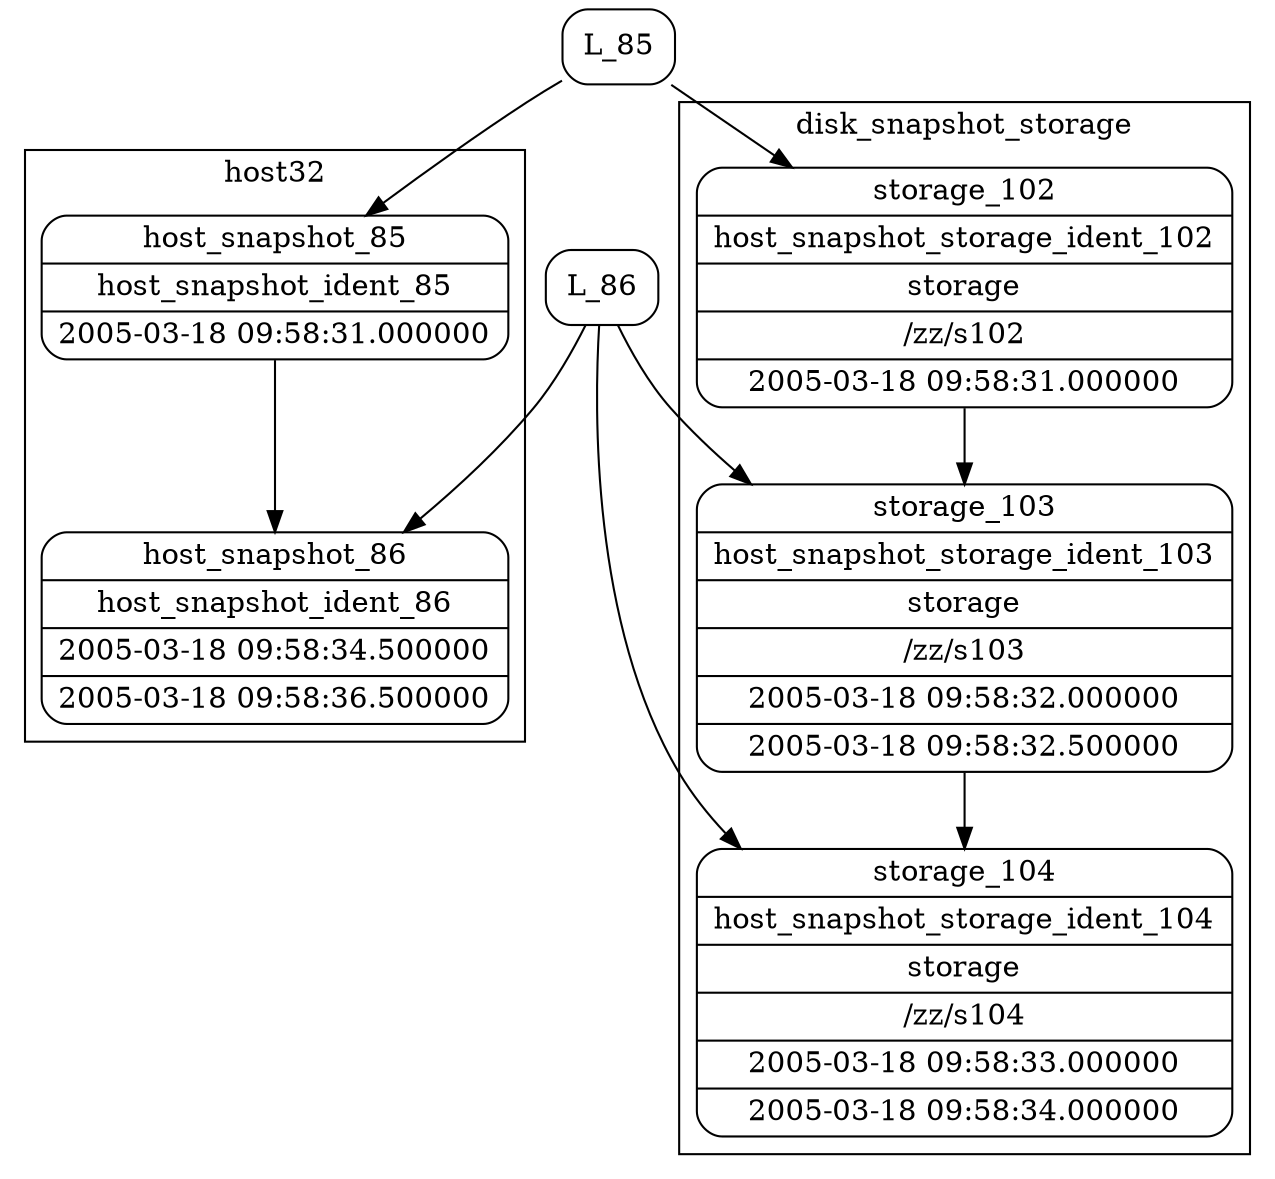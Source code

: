 digraph structs{
rankdir=TB
node[shape=record]
subgraph cluster_host32{
        label = "host32"
        node[shape=record]
        Host_snapshot_85 [label="{<f0> host_snapshot_85|<f1> host_snapshot_ident_85|<f2> 2005-03-18 09:58:31.000000}" shape=Mrecord];
Host_snapshot_86 [label="{<f0> host_snapshot_86|<f1> host_snapshot_ident_86|<f2> 2005-03-18 09:58:34.500000|<f3> 2005-03-18 09:58:36.500000}" shape=Mrecord];
Host_snapshot_85->Host_snapshot_86;
}
subgraph cluster_storage{
            label = "disk_snapshot_storage"
            node[shape=record]
            Storage_102 [label="{<f0> storage_102|<f1> host_snapshot_storage_ident_102|<f2> storage|<f3> /zz/s102|<f4> 2005-03-18 09:58:31.000000}" shape=Mrecord];
Storage_103 [label="{<f0> storage_103|<f1> host_snapshot_storage_ident_103|<f2> storage|<f3> /zz/s103|<f4> 2005-03-18 09:58:32.000000|<f5> 2005-03-18 09:58:32.500000}" shape=Mrecord];
Storage_104 [label="{<f0> storage_104|<f1> host_snapshot_storage_ident_104|<f2> storage|<f3> /zz/s104|<f4> 2005-03-18 09:58:33.000000|<f5> 2005-03-18 09:58:34.000000}" shape=Mrecord];
Storage_102 -> Storage_103;Storage_103 -> Storage_104;}
Locator_85 [label="<f0> L_85" shape=Mrecord];
Locator_86 [label="<f0> L_86" shape=Mrecord];
Locator_85 -> Host_snapshot_85;
Locator_86 -> Host_snapshot_86;
Locator_85 -> Storage_102;
Locator_86 -> Storage_103;
Locator_86 -> Storage_104;
}
